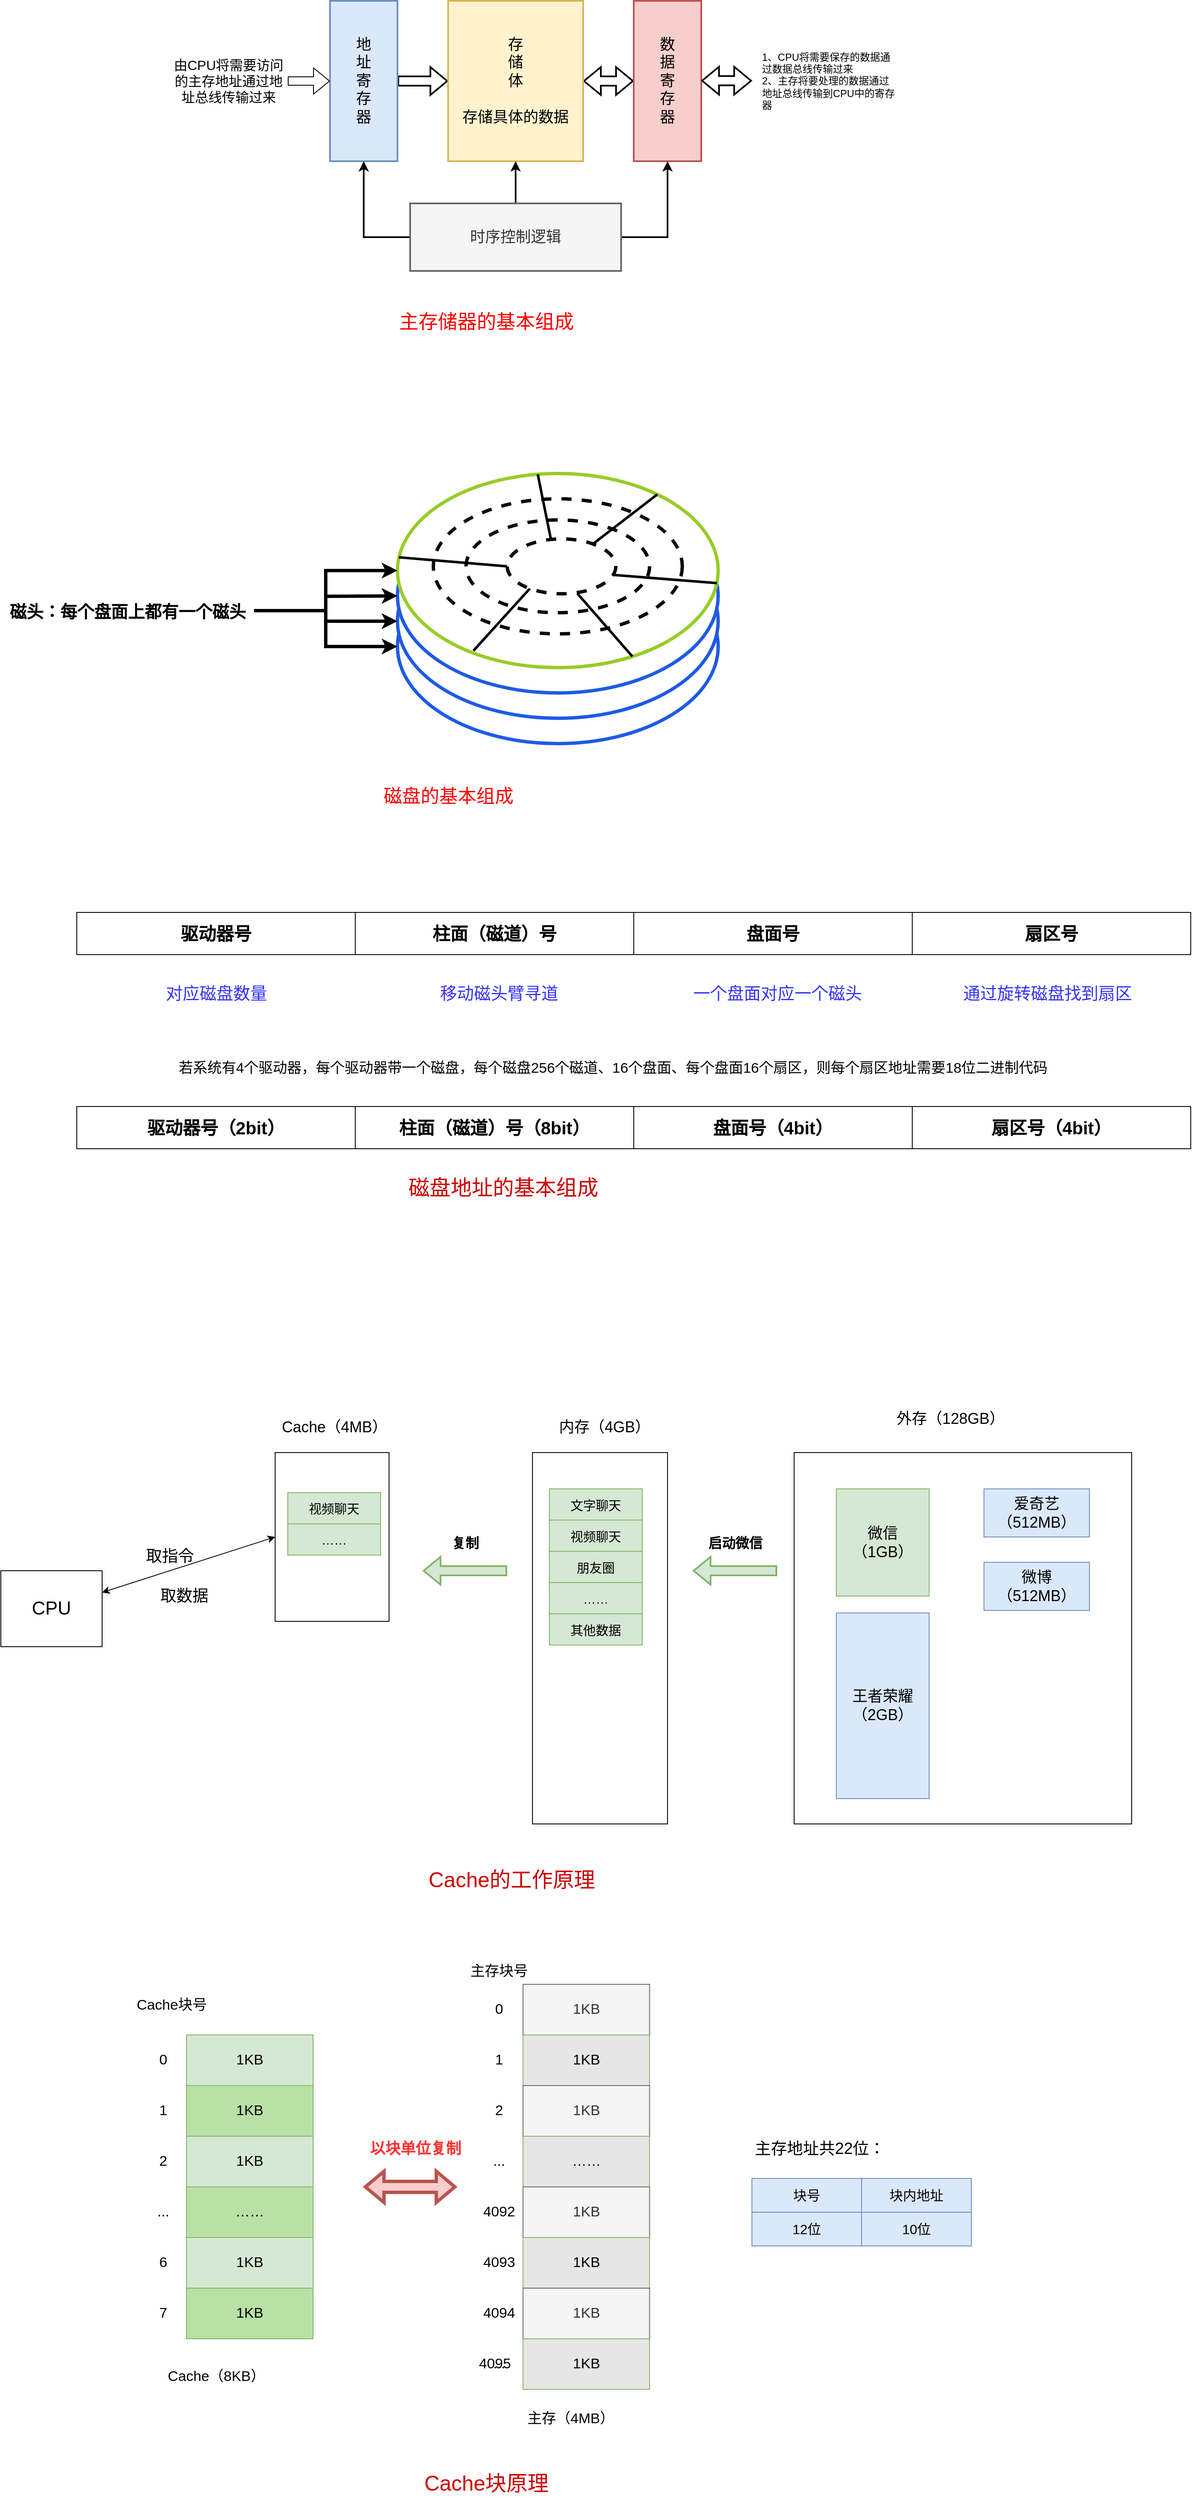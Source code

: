 <mxfile version="24.7.10">
  <diagram name="第 1 页" id="NdO7ddikCDrrMnbQGeTA">
    <mxGraphModel dx="3131" dy="1229" grid="1" gridSize="10" guides="1" tooltips="1" connect="1" arrows="1" fold="1" page="1" pageScale="1" pageWidth="827" pageHeight="1169" math="0" shadow="0">
      <root>
        <mxCell id="0" />
        <mxCell id="1" parent="0" />
        <mxCell id="aB8WgA6ujAJQyl2d1k43-5" value="" style="ellipse;whiteSpace=wrap;html=1;strokeColor=#1e5ae6;strokeWidth=4;" vertex="1" parent="1">
          <mxGeometry x="-160" y="790" width="380" height="230" as="geometry" />
        </mxCell>
        <mxCell id="aB8WgA6ujAJQyl2d1k43-6" value="" style="ellipse;whiteSpace=wrap;html=1;strokeColor=#1e5ae6;strokeWidth=4;" vertex="1" parent="1">
          <mxGeometry x="-160" y="760" width="380" height="230" as="geometry" />
        </mxCell>
        <mxCell id="VzYR3-fZ9O8B-MfcF_m4-8" style="edgeStyle=orthogonalEdgeStyle;rounded=0;orthogonalLoop=1;jettySize=auto;html=1;entryX=0;entryY=0.5;entryDx=0;entryDy=0;shape=flexArrow;strokeWidth=2;fontSize=18;" parent="1" source="VzYR3-fZ9O8B-MfcF_m4-1" target="VzYR3-fZ9O8B-MfcF_m4-2" edge="1">
          <mxGeometry relative="1" as="geometry" />
        </mxCell>
        <mxCell id="VzYR3-fZ9O8B-MfcF_m4-1" value="地&lt;div style=&quot;font-size: 18px;&quot;&gt;址&lt;/div&gt;&lt;div style=&quot;font-size: 18px;&quot;&gt;寄&lt;/div&gt;&lt;div style=&quot;font-size: 18px;&quot;&gt;存&lt;/div&gt;&lt;div style=&quot;font-size: 18px;&quot;&gt;器&lt;/div&gt;" style="rounded=0;whiteSpace=wrap;html=1;fillColor=#dae8fc;strokeColor=#6c8ebf;strokeWidth=2;fontSize=18;" parent="1" vertex="1">
          <mxGeometry x="-240" y="140" width="80" height="190" as="geometry" />
        </mxCell>
        <mxCell id="VzYR3-fZ9O8B-MfcF_m4-9" style="edgeStyle=orthogonalEdgeStyle;rounded=0;orthogonalLoop=1;jettySize=auto;html=1;shape=flexArrow;startArrow=block;strokeWidth=2;fontSize=18;" parent="1" source="VzYR3-fZ9O8B-MfcF_m4-2" target="VzYR3-fZ9O8B-MfcF_m4-3" edge="1">
          <mxGeometry relative="1" as="geometry" />
        </mxCell>
        <mxCell id="VzYR3-fZ9O8B-MfcF_m4-2" value="存&lt;div style=&quot;font-size: 18px;&quot;&gt;储&lt;/div&gt;&lt;div style=&quot;font-size: 18px;&quot;&gt;体&lt;/div&gt;&lt;div style=&quot;font-size: 18px;&quot;&gt;&lt;br&gt;&lt;/div&gt;&lt;div style=&quot;font-size: 18px;&quot;&gt;存储具体的数据&lt;/div&gt;" style="rounded=0;whiteSpace=wrap;html=1;fillColor=#fff2cc;strokeColor=#d6b656;strokeWidth=2;fontSize=18;" parent="1" vertex="1">
          <mxGeometry x="-100" y="140" width="160" height="190" as="geometry" />
        </mxCell>
        <mxCell id="VzYR3-fZ9O8B-MfcF_m4-3" value="&lt;div style=&quot;font-size: 18px;&quot;&gt;数&lt;/div&gt;&lt;div style=&quot;font-size: 18px;&quot;&gt;据&lt;/div&gt;&lt;div style=&quot;font-size: 18px;&quot;&gt;寄&lt;/div&gt;&lt;div style=&quot;font-size: 18px;&quot;&gt;存&lt;/div&gt;&lt;div style=&quot;font-size: 18px;&quot;&gt;器&lt;/div&gt;" style="rounded=0;whiteSpace=wrap;html=1;fillColor=#f8cecc;strokeColor=#b85450;strokeWidth=2;fontSize=18;" parent="1" vertex="1">
          <mxGeometry x="120" y="140" width="80" height="190" as="geometry" />
        </mxCell>
        <mxCell id="VzYR3-fZ9O8B-MfcF_m4-5" style="edgeStyle=orthogonalEdgeStyle;rounded=0;orthogonalLoop=1;jettySize=auto;html=1;entryX=0.5;entryY=1;entryDx=0;entryDy=0;strokeWidth=2;fontSize=18;" parent="1" source="VzYR3-fZ9O8B-MfcF_m4-4" target="VzYR3-fZ9O8B-MfcF_m4-1" edge="1">
          <mxGeometry relative="1" as="geometry" />
        </mxCell>
        <mxCell id="VzYR3-fZ9O8B-MfcF_m4-6" style="edgeStyle=orthogonalEdgeStyle;rounded=0;orthogonalLoop=1;jettySize=auto;html=1;entryX=0.5;entryY=1;entryDx=0;entryDy=0;strokeWidth=2;fontSize=18;" parent="1" source="VzYR3-fZ9O8B-MfcF_m4-4" target="VzYR3-fZ9O8B-MfcF_m4-2" edge="1">
          <mxGeometry relative="1" as="geometry" />
        </mxCell>
        <mxCell id="VzYR3-fZ9O8B-MfcF_m4-7" style="edgeStyle=orthogonalEdgeStyle;rounded=0;orthogonalLoop=1;jettySize=auto;html=1;entryX=0.5;entryY=1;entryDx=0;entryDy=0;strokeWidth=2;fontSize=18;" parent="1" source="VzYR3-fZ9O8B-MfcF_m4-4" target="VzYR3-fZ9O8B-MfcF_m4-3" edge="1">
          <mxGeometry relative="1" as="geometry" />
        </mxCell>
        <mxCell id="VzYR3-fZ9O8B-MfcF_m4-4" value="时序控制逻辑" style="rounded=0;whiteSpace=wrap;html=1;fillColor=#f5f5f5;fontColor=#333333;strokeColor=#666666;strokeWidth=2;fontSize=18;" parent="1" vertex="1">
          <mxGeometry x="-145" y="380" width="250" height="80" as="geometry" />
        </mxCell>
        <mxCell id="VzYR3-fZ9O8B-MfcF_m4-10" value="" style="shape=flexArrow;endArrow=classic;html=1;rounded=0;entryX=0;entryY=0.5;entryDx=0;entryDy=0;" parent="1" target="VzYR3-fZ9O8B-MfcF_m4-1" edge="1">
          <mxGeometry width="50" height="50" relative="1" as="geometry">
            <mxPoint x="-290" y="235" as="sourcePoint" />
            <mxPoint x="-250" y="230" as="targetPoint" />
          </mxGeometry>
        </mxCell>
        <mxCell id="VzYR3-fZ9O8B-MfcF_m4-13" style="edgeStyle=orthogonalEdgeStyle;rounded=0;orthogonalLoop=1;jettySize=auto;html=1;shape=flexArrow;startArrow=block;strokeWidth=2;fontSize=18;" parent="1" edge="1">
          <mxGeometry relative="1" as="geometry">
            <mxPoint x="200" y="234.66" as="sourcePoint" />
            <mxPoint x="260" y="234.66" as="targetPoint" />
          </mxGeometry>
        </mxCell>
        <mxCell id="VzYR3-fZ9O8B-MfcF_m4-14" value="&lt;font style=&quot;font-size: 16px;&quot;&gt;由CPU将需要访问的主存地址通过地址总线传输过来&lt;/font&gt;" style="text;html=1;align=center;verticalAlign=middle;whiteSpace=wrap;rounded=0;" parent="1" vertex="1">
          <mxGeometry x="-430" y="195" width="140" height="80" as="geometry" />
        </mxCell>
        <mxCell id="VzYR3-fZ9O8B-MfcF_m4-15" value="1、CPU将需要保存的数据通过数据总线传输过来&lt;div&gt;2、主存将要处理的数据通过地址总线传输到CPU中的寄存器&lt;/div&gt;" style="text;html=1;align=left;verticalAlign=middle;whiteSpace=wrap;rounded=0;" parent="1" vertex="1">
          <mxGeometry x="270" y="190" width="160" height="90" as="geometry" />
        </mxCell>
        <mxCell id="aB8WgA6ujAJQyl2d1k43-2" value="&lt;font color=&quot;#ff0000&quot; style=&quot;font-size: 23px;&quot;&gt;主存储器的基本组成&lt;/font&gt;" style="text;html=1;align=center;verticalAlign=middle;resizable=0;points=[];autosize=1;strokeColor=none;fillColor=none;" vertex="1" parent="1">
          <mxGeometry x="-170" y="500" width="230" height="40" as="geometry" />
        </mxCell>
        <mxCell id="aB8WgA6ujAJQyl2d1k43-4" value="" style="ellipse;whiteSpace=wrap;html=1;strokeColor=#1e5ae6;strokeWidth=4;" vertex="1" parent="1">
          <mxGeometry x="-160" y="730" width="380" height="230" as="geometry" />
        </mxCell>
        <mxCell id="aB8WgA6ujAJQyl2d1k43-3" value="" style="ellipse;whiteSpace=wrap;html=1;strokeWidth=4;strokeColor=#98cc28;" vertex="1" parent="1">
          <mxGeometry x="-160" y="700" width="380" height="230" as="geometry" />
        </mxCell>
        <mxCell id="aB8WgA6ujAJQyl2d1k43-7" value="" style="ellipse;whiteSpace=wrap;html=1;strokeWidth=4;strokeColor=#0c0303;dashed=1;" vertex="1" parent="1">
          <mxGeometry x="-117.5" y="730" width="295" height="160" as="geometry" />
        </mxCell>
        <mxCell id="aB8WgA6ujAJQyl2d1k43-8" value="" style="ellipse;whiteSpace=wrap;html=1;strokeWidth=4;strokeColor=#0c0303;dashed=1;" vertex="1" parent="1">
          <mxGeometry x="-78.75" y="755" width="217.5" height="110" as="geometry" />
        </mxCell>
        <mxCell id="aB8WgA6ujAJQyl2d1k43-9" value="" style="endArrow=none;html=1;strokeWidth=3;rounded=0;entryX=0.225;entryY=0.869;entryDx=0;entryDy=0;entryPerimeter=0;" edge="1" parent="1" target="aB8WgA6ujAJQyl2d1k43-16">
          <mxGeometry width="50" height="50" relative="1" as="geometry">
            <mxPoint x="-70" y="910" as="sourcePoint" />
            <mxPoint x="-20" y="860" as="targetPoint" />
          </mxGeometry>
        </mxCell>
        <mxCell id="aB8WgA6ujAJQyl2d1k43-11" value="" style="endArrow=none;html=1;strokeWidth=3;rounded=0;entryX=0.645;entryY=0.992;entryDx=0;entryDy=0;entryPerimeter=0;" edge="1" parent="1" source="aB8WgA6ujAJQyl2d1k43-3" target="aB8WgA6ujAJQyl2d1k43-16">
          <mxGeometry width="50" height="50" relative="1" as="geometry">
            <mxPoint x="-60" y="920" as="sourcePoint" />
            <mxPoint x="-10" y="870" as="targetPoint" />
          </mxGeometry>
        </mxCell>
        <mxCell id="aB8WgA6ujAJQyl2d1k43-12" value="" style="endArrow=none;html=1;strokeWidth=3;rounded=0;entryX=0.963;entryY=0.654;entryDx=0;entryDy=0;entryPerimeter=0;" edge="1" parent="1" source="aB8WgA6ujAJQyl2d1k43-3" target="aB8WgA6ujAJQyl2d1k43-16">
          <mxGeometry width="50" height="50" relative="1" as="geometry">
            <mxPoint x="140" y="865" as="sourcePoint" />
            <mxPoint x="190" y="815" as="targetPoint" />
          </mxGeometry>
        </mxCell>
        <mxCell id="aB8WgA6ujAJQyl2d1k43-13" value="" style="endArrow=none;html=1;strokeWidth=3;rounded=0;entryX=0.784;entryY=0.1;entryDx=0;entryDy=0;entryPerimeter=0;" edge="1" parent="1" source="aB8WgA6ujAJQyl2d1k43-3" target="aB8WgA6ujAJQyl2d1k43-16">
          <mxGeometry width="50" height="50" relative="1" as="geometry">
            <mxPoint x="-40" y="940" as="sourcePoint" />
            <mxPoint x="10" y="890" as="targetPoint" />
          </mxGeometry>
        </mxCell>
        <mxCell id="aB8WgA6ujAJQyl2d1k43-14" value="" style="endArrow=none;html=1;strokeWidth=3;rounded=0;entryX=0.404;entryY=0.023;entryDx=0;entryDy=0;entryPerimeter=0;" edge="1" parent="1" source="aB8WgA6ujAJQyl2d1k43-3" target="aB8WgA6ujAJQyl2d1k43-16">
          <mxGeometry width="50" height="50" relative="1" as="geometry">
            <mxPoint x="-30" y="950" as="sourcePoint" />
            <mxPoint x="20" y="900" as="targetPoint" />
          </mxGeometry>
        </mxCell>
        <mxCell id="aB8WgA6ujAJQyl2d1k43-15" value="" style="endArrow=none;html=1;strokeWidth=3;rounded=0;entryX=0;entryY=0.5;entryDx=0;entryDy=0;" edge="1" parent="1" source="aB8WgA6ujAJQyl2d1k43-3" target="aB8WgA6ujAJQyl2d1k43-16">
          <mxGeometry width="50" height="50" relative="1" as="geometry">
            <mxPoint x="-20" y="960" as="sourcePoint" />
            <mxPoint x="30" y="910" as="targetPoint" />
          </mxGeometry>
        </mxCell>
        <mxCell id="aB8WgA6ujAJQyl2d1k43-16" value="" style="ellipse;whiteSpace=wrap;html=1;strokeWidth=4;strokeColor=#0c0303;dashed=1;" vertex="1" parent="1">
          <mxGeometry x="-30" y="777.5" width="128.75" height="65" as="geometry" />
        </mxCell>
        <mxCell id="aB8WgA6ujAJQyl2d1k43-24" style="edgeStyle=orthogonalEdgeStyle;rounded=0;orthogonalLoop=1;jettySize=auto;html=1;entryX=0;entryY=0.5;entryDx=0;entryDy=0;strokeWidth=4;" edge="1" parent="1" source="aB8WgA6ujAJQyl2d1k43-23" target="aB8WgA6ujAJQyl2d1k43-3">
          <mxGeometry relative="1" as="geometry" />
        </mxCell>
        <mxCell id="aB8WgA6ujAJQyl2d1k43-26" style="edgeStyle=orthogonalEdgeStyle;rounded=0;orthogonalLoop=1;jettySize=auto;html=1;strokeWidth=4;" edge="1" parent="1" source="aB8WgA6ujAJQyl2d1k43-23" target="aB8WgA6ujAJQyl2d1k43-5">
          <mxGeometry relative="1" as="geometry" />
        </mxCell>
        <mxCell id="aB8WgA6ujAJQyl2d1k43-23" value="&lt;font style=&quot;font-size: 20px;&quot;&gt;&lt;b&gt;磁头：每个盘面上都有一个磁头&lt;/b&gt;&lt;/font&gt;" style="text;html=1;align=center;verticalAlign=middle;resizable=0;points=[];autosize=1;strokeColor=none;fillColor=none;" vertex="1" parent="1">
          <mxGeometry x="-630" y="842.5" width="300" height="40" as="geometry" />
        </mxCell>
        <mxCell id="aB8WgA6ujAJQyl2d1k43-25" style="edgeStyle=orthogonalEdgeStyle;rounded=0;orthogonalLoop=1;jettySize=auto;html=1;strokeWidth=4;" edge="1" parent="1" source="aB8WgA6ujAJQyl2d1k43-23">
          <mxGeometry relative="1" as="geometry">
            <mxPoint x="-160" y="845" as="targetPoint" />
          </mxGeometry>
        </mxCell>
        <mxCell id="aB8WgA6ujAJQyl2d1k43-27" style="edgeStyle=orthogonalEdgeStyle;rounded=0;orthogonalLoop=1;jettySize=auto;html=1;entryX=0;entryY=0.5;entryDx=0;entryDy=0;strokeWidth=4;" edge="1" parent="1" source="aB8WgA6ujAJQyl2d1k43-23" target="aB8WgA6ujAJQyl2d1k43-6">
          <mxGeometry relative="1" as="geometry" />
        </mxCell>
        <mxCell id="aB8WgA6ujAJQyl2d1k43-28" value="&lt;font color=&quot;#ff0000&quot; style=&quot;font-size: 22px;&quot;&gt;磁盘的基本组成&lt;/font&gt;" style="text;html=1;align=center;verticalAlign=middle;resizable=0;points=[];autosize=1;strokeColor=none;fillColor=none;" vertex="1" parent="1">
          <mxGeometry x="-190" y="1063" width="180" height="40" as="geometry" />
        </mxCell>
        <mxCell id="aB8WgA6ujAJQyl2d1k43-29" value="&lt;font size=&quot;1&quot; style=&quot;&quot;&gt;&lt;b style=&quot;font-size: 21px;&quot;&gt;驱动器号&lt;/b&gt;&lt;/font&gt;" style="rounded=0;whiteSpace=wrap;html=1;" vertex="1" parent="1">
          <mxGeometry x="-540" y="1220" width="330" height="50" as="geometry" />
        </mxCell>
        <mxCell id="aB8WgA6ujAJQyl2d1k43-30" value="&lt;span style=&quot;font-size: 21px;&quot;&gt;&lt;b&gt;柱面（磁道）号&lt;/b&gt;&lt;/span&gt;" style="rounded=0;whiteSpace=wrap;html=1;" vertex="1" parent="1">
          <mxGeometry x="-210" y="1220" width="330" height="50" as="geometry" />
        </mxCell>
        <mxCell id="aB8WgA6ujAJQyl2d1k43-31" value="&lt;font size=&quot;1&quot; style=&quot;&quot;&gt;&lt;b style=&quot;font-size: 21px;&quot;&gt;盘面号&lt;/b&gt;&lt;/font&gt;" style="rounded=0;whiteSpace=wrap;html=1;" vertex="1" parent="1">
          <mxGeometry x="120" y="1220" width="330" height="50" as="geometry" />
        </mxCell>
        <mxCell id="aB8WgA6ujAJQyl2d1k43-32" value="&lt;font size=&quot;1&quot; style=&quot;&quot;&gt;&lt;b style=&quot;font-size: 21px;&quot;&gt;扇区号&lt;/b&gt;&lt;/font&gt;" style="rounded=0;whiteSpace=wrap;html=1;" vertex="1" parent="1">
          <mxGeometry x="450" y="1220" width="330" height="50" as="geometry" />
        </mxCell>
        <mxCell id="aB8WgA6ujAJQyl2d1k43-33" value="&lt;font color=&quot;#3333ff&quot; style=&quot;font-size: 20px;&quot;&gt;对应磁盘数量&lt;/font&gt;" style="text;html=1;align=center;verticalAlign=middle;resizable=0;points=[];autosize=1;strokeColor=none;fillColor=none;" vertex="1" parent="1">
          <mxGeometry x="-445" y="1295" width="140" height="40" as="geometry" />
        </mxCell>
        <mxCell id="aB8WgA6ujAJQyl2d1k43-34" value="&lt;font color=&quot;#3333ff&quot;&gt;&lt;span style=&quot;font-size: 20px;&quot;&gt;移动磁头臂寻道&lt;/span&gt;&lt;/font&gt;" style="text;html=1;align=center;verticalAlign=middle;resizable=0;points=[];autosize=1;strokeColor=none;fillColor=none;" vertex="1" parent="1">
          <mxGeometry x="-120" y="1295" width="160" height="40" as="geometry" />
        </mxCell>
        <mxCell id="aB8WgA6ujAJQyl2d1k43-35" value="&lt;font color=&quot;#3333ff&quot;&gt;&lt;span style=&quot;font-size: 20px;&quot;&gt;一个盘面对应一个磁头&lt;/span&gt;&lt;/font&gt;" style="text;html=1;align=center;verticalAlign=middle;resizable=0;points=[];autosize=1;strokeColor=none;fillColor=none;" vertex="1" parent="1">
          <mxGeometry x="180" y="1295" width="220" height="40" as="geometry" />
        </mxCell>
        <mxCell id="aB8WgA6ujAJQyl2d1k43-36" value="&lt;font color=&quot;#3333ff&quot; style=&quot;font-size: 20px;&quot;&gt;通过旋转磁盘找到扇区&lt;/font&gt;" style="text;html=1;align=center;verticalAlign=middle;resizable=0;points=[];autosize=1;strokeColor=none;fillColor=none;" vertex="1" parent="1">
          <mxGeometry x="500" y="1295" width="220" height="40" as="geometry" />
        </mxCell>
        <mxCell id="aB8WgA6ujAJQyl2d1k43-37" value="&lt;font style=&quot;font-size: 17px;&quot;&gt;若系统有4个驱动器，每个驱动器带一个磁盘，每个磁盘256个磁道、16个盘面、每个盘面16个扇区，则每个扇区地址需要18位二进制代码&lt;/font&gt;" style="text;html=1;align=center;verticalAlign=middle;resizable=0;points=[];autosize=1;strokeColor=none;fillColor=none;" vertex="1" parent="1">
          <mxGeometry x="-430" y="1390" width="1050" height="30" as="geometry" />
        </mxCell>
        <mxCell id="aB8WgA6ujAJQyl2d1k43-38" value="&lt;font size=&quot;1&quot; style=&quot;&quot;&gt;&lt;b style=&quot;font-size: 21px;&quot;&gt;驱动器号（2bit）&lt;/b&gt;&lt;/font&gt;" style="rounded=0;whiteSpace=wrap;html=1;" vertex="1" parent="1">
          <mxGeometry x="-540" y="1450" width="330" height="50" as="geometry" />
        </mxCell>
        <mxCell id="aB8WgA6ujAJQyl2d1k43-39" value="&lt;span style=&quot;font-size: 21px;&quot;&gt;&lt;b&gt;柱面（磁道）号&lt;/b&gt;&lt;/span&gt;&lt;b style=&quot;font-size: 21px;&quot;&gt;（8bit）&lt;/b&gt;" style="rounded=0;whiteSpace=wrap;html=1;" vertex="1" parent="1">
          <mxGeometry x="-210" y="1450" width="330" height="50" as="geometry" />
        </mxCell>
        <mxCell id="aB8WgA6ujAJQyl2d1k43-40" value="&lt;font size=&quot;1&quot; style=&quot;&quot;&gt;&lt;b style=&quot;font-size: 21px;&quot;&gt;盘面号&lt;/b&gt;&lt;/font&gt;&lt;b style=&quot;font-size: 21px;&quot;&gt;（4bit）&lt;/b&gt;" style="rounded=0;whiteSpace=wrap;html=1;" vertex="1" parent="1">
          <mxGeometry x="120" y="1450" width="330" height="50" as="geometry" />
        </mxCell>
        <mxCell id="aB8WgA6ujAJQyl2d1k43-41" value="&lt;font size=&quot;1&quot; style=&quot;&quot;&gt;&lt;b style=&quot;font-size: 21px;&quot;&gt;扇区号&lt;/b&gt;&lt;/font&gt;&lt;b style=&quot;font-size: 21px;&quot;&gt;（4bit）&lt;/b&gt;" style="rounded=0;whiteSpace=wrap;html=1;" vertex="1" parent="1">
          <mxGeometry x="450" y="1450" width="330" height="50" as="geometry" />
        </mxCell>
        <mxCell id="aB8WgA6ujAJQyl2d1k43-42" value="&lt;font color=&quot;#cc0000&quot; style=&quot;font-size: 25px;&quot;&gt;磁盘地址的基本组成&lt;/font&gt;" style="text;html=1;align=center;verticalAlign=middle;resizable=0;points=[];autosize=1;strokeColor=none;fillColor=none;" vertex="1" parent="1">
          <mxGeometry x="-160" y="1525" width="250" height="40" as="geometry" />
        </mxCell>
        <mxCell id="aB8WgA6ujAJQyl2d1k43-43" value="" style="rounded=0;whiteSpace=wrap;html=1;" vertex="1" parent="1">
          <mxGeometry x="310" y="1860" width="400" height="440" as="geometry" />
        </mxCell>
        <mxCell id="aB8WgA6ujAJQyl2d1k43-44" value="&lt;font style=&quot;font-size: 18px;&quot;&gt;微信&lt;/font&gt;&lt;div style=&quot;font-size: 18px;&quot;&gt;&lt;font style=&quot;font-size: 18px;&quot;&gt;（1GB）&lt;/font&gt;&lt;/div&gt;" style="rounded=0;whiteSpace=wrap;html=1;fillColor=#d5e8d4;strokeColor=#82b366;" vertex="1" parent="1">
          <mxGeometry x="360" y="1903" width="110" height="127" as="geometry" />
        </mxCell>
        <mxCell id="aB8WgA6ujAJQyl2d1k43-45" value="&lt;span style=&quot;font-size: 18px;&quot;&gt;爱奇艺&lt;/span&gt;&lt;br&gt;&lt;div style=&quot;font-size: 18px;&quot;&gt;&lt;font style=&quot;font-size: 18px;&quot;&gt;（512MB）&lt;/font&gt;&lt;/div&gt;" style="rounded=0;whiteSpace=wrap;html=1;fillColor=#dae8fc;strokeColor=#6c8ebf;" vertex="1" parent="1">
          <mxGeometry x="535" y="1903" width="125" height="57" as="geometry" />
        </mxCell>
        <mxCell id="aB8WgA6ujAJQyl2d1k43-46" value="&lt;span style=&quot;font-size: 18px; background-color: initial;&quot;&gt;微博&lt;/span&gt;&lt;div&gt;&lt;span style=&quot;font-size: 18px; background-color: initial;&quot;&gt;（512MB）&lt;/span&gt;&lt;/div&gt;" style="rounded=0;whiteSpace=wrap;html=1;fillColor=#dae8fc;strokeColor=#6c8ebf;" vertex="1" parent="1">
          <mxGeometry x="535" y="1990" width="125" height="57" as="geometry" />
        </mxCell>
        <mxCell id="aB8WgA6ujAJQyl2d1k43-47" value="&lt;span style=&quot;font-size: 18px;&quot;&gt;王者荣耀&lt;/span&gt;&lt;br&gt;&lt;div style=&quot;font-size: 18px;&quot;&gt;&lt;font style=&quot;font-size: 18px;&quot;&gt;（2GB）&lt;/font&gt;&lt;/div&gt;" style="rounded=0;whiteSpace=wrap;html=1;fillColor=#dae8fc;strokeColor=#6c8ebf;" vertex="1" parent="1">
          <mxGeometry x="360" y="2050" width="110" height="220" as="geometry" />
        </mxCell>
        <mxCell id="aB8WgA6ujAJQyl2d1k43-48" value="&lt;font style=&quot;font-size: 18px;&quot;&gt;外存（128GB）&lt;/font&gt;" style="text;html=1;align=center;verticalAlign=middle;resizable=0;points=[];autosize=1;strokeColor=none;fillColor=none;" vertex="1" parent="1">
          <mxGeometry x="420" y="1800" width="150" height="40" as="geometry" />
        </mxCell>
        <mxCell id="aB8WgA6ujAJQyl2d1k43-49" value="" style="rounded=0;whiteSpace=wrap;html=1;" vertex="1" parent="1">
          <mxGeometry y="1860" width="160" height="440" as="geometry" />
        </mxCell>
        <mxCell id="aB8WgA6ujAJQyl2d1k43-50" value="文字聊天" style="rounded=0;whiteSpace=wrap;html=1;fillColor=#d5e8d4;strokeColor=#82b366;fontSize=15;" vertex="1" parent="1">
          <mxGeometry x="20" y="1903" width="110" height="37" as="geometry" />
        </mxCell>
        <mxCell id="aB8WgA6ujAJQyl2d1k43-52" value="视频聊天" style="rounded=0;whiteSpace=wrap;html=1;fillColor=#d5e8d4;strokeColor=#82b366;fontSize=15;" vertex="1" parent="1">
          <mxGeometry x="20" y="1940" width="110" height="37" as="geometry" />
        </mxCell>
        <mxCell id="aB8WgA6ujAJQyl2d1k43-53" value="朋友圈" style="rounded=0;whiteSpace=wrap;html=1;fillColor=#d5e8d4;strokeColor=#82b366;fontSize=15;" vertex="1" parent="1">
          <mxGeometry x="20" y="1977" width="110" height="37" as="geometry" />
        </mxCell>
        <mxCell id="aB8WgA6ujAJQyl2d1k43-54" value="……" style="rounded=0;whiteSpace=wrap;html=1;fillColor=#d5e8d4;strokeColor=#82b366;fontSize=15;" vertex="1" parent="1">
          <mxGeometry x="20" y="2014" width="110" height="37" as="geometry" />
        </mxCell>
        <mxCell id="aB8WgA6ujAJQyl2d1k43-55" value="其他数据" style="rounded=0;whiteSpace=wrap;html=1;fillColor=#d5e8d4;strokeColor=#82b366;fontSize=15;" vertex="1" parent="1">
          <mxGeometry x="20" y="2051" width="110" height="37" as="geometry" />
        </mxCell>
        <mxCell id="aB8WgA6ujAJQyl2d1k43-56" value="" style="shape=flexArrow;endArrow=classic;html=1;rounded=0;strokeWidth=2;fillColor=#d5e8d4;strokeColor=#82b366;" edge="1" parent="1">
          <mxGeometry width="50" height="50" relative="1" as="geometry">
            <mxPoint x="290" y="2000" as="sourcePoint" />
            <mxPoint x="190" y="2000" as="targetPoint" />
          </mxGeometry>
        </mxCell>
        <mxCell id="aB8WgA6ujAJQyl2d1k43-57" value="&lt;font style=&quot;font-size: 16px;&quot;&gt;&lt;b&gt;启动微信&lt;/b&gt;&lt;/font&gt;" style="text;html=1;align=center;verticalAlign=middle;resizable=0;points=[];autosize=1;strokeColor=none;fillColor=none;" vertex="1" parent="1">
          <mxGeometry x="195" y="1951.5" width="90" height="30" as="geometry" />
        </mxCell>
        <mxCell id="aB8WgA6ujAJQyl2d1k43-58" value="&lt;font style=&quot;font-size: 18px;&quot;&gt;内存（4GB）&lt;/font&gt;" style="text;html=1;align=center;verticalAlign=middle;resizable=0;points=[];autosize=1;strokeColor=none;fillColor=none;" vertex="1" parent="1">
          <mxGeometry x="20" y="1810" width="130" height="40" as="geometry" />
        </mxCell>
        <mxCell id="aB8WgA6ujAJQyl2d1k43-59" value="" style="rounded=0;whiteSpace=wrap;html=1;" vertex="1" parent="1">
          <mxGeometry x="-305" y="1860" width="135" height="200" as="geometry" />
        </mxCell>
        <mxCell id="aB8WgA6ujAJQyl2d1k43-60" value="视频聊天" style="rounded=0;whiteSpace=wrap;html=1;fillColor=#d5e8d4;strokeColor=#82b366;fontSize=15;" vertex="1" parent="1">
          <mxGeometry x="-290" y="1907.5" width="110" height="37" as="geometry" />
        </mxCell>
        <mxCell id="aB8WgA6ujAJQyl2d1k43-61" value="……" style="rounded=0;whiteSpace=wrap;html=1;fillColor=#d5e8d4;strokeColor=#82b366;fontSize=15;" vertex="1" parent="1">
          <mxGeometry x="-290" y="1944.5" width="110" height="37" as="geometry" />
        </mxCell>
        <mxCell id="aB8WgA6ujAJQyl2d1k43-62" value="" style="shape=flexArrow;endArrow=classic;html=1;rounded=0;strokeWidth=2;fillColor=#d5e8d4;strokeColor=#82b366;" edge="1" parent="1">
          <mxGeometry width="50" height="50" relative="1" as="geometry">
            <mxPoint x="-30" y="2000" as="sourcePoint" />
            <mxPoint x="-130" y="2000" as="targetPoint" />
          </mxGeometry>
        </mxCell>
        <mxCell id="aB8WgA6ujAJQyl2d1k43-63" value="&lt;font style=&quot;font-size: 16px;&quot;&gt;&lt;b&gt;复制&lt;/b&gt;&lt;/font&gt;" style="text;html=1;align=center;verticalAlign=middle;resizable=0;points=[];autosize=1;strokeColor=none;fillColor=none;" vertex="1" parent="1">
          <mxGeometry x="-110" y="1951.5" width="60" height="30" as="geometry" />
        </mxCell>
        <mxCell id="aB8WgA6ujAJQyl2d1k43-64" value="&lt;font style=&quot;font-size: 18px;&quot;&gt;Cache（4MB）&lt;/font&gt;" style="text;html=1;align=center;verticalAlign=middle;resizable=0;points=[];autosize=1;strokeColor=none;fillColor=none;" vertex="1" parent="1">
          <mxGeometry x="-310" y="1810" width="150" height="40" as="geometry" />
        </mxCell>
        <mxCell id="aB8WgA6ujAJQyl2d1k43-66" style="rounded=0;orthogonalLoop=1;jettySize=auto;html=1;entryX=0;entryY=0.5;entryDx=0;entryDy=0;startArrow=classic;startFill=1;" edge="1" parent="1" source="aB8WgA6ujAJQyl2d1k43-65" target="aB8WgA6ujAJQyl2d1k43-59">
          <mxGeometry relative="1" as="geometry" />
        </mxCell>
        <mxCell id="aB8WgA6ujAJQyl2d1k43-65" value="&lt;font style=&quot;font-size: 22px;&quot;&gt;CPU&lt;/font&gt;" style="rounded=0;whiteSpace=wrap;html=1;" vertex="1" parent="1">
          <mxGeometry x="-630" y="2000" width="120" height="90" as="geometry" />
        </mxCell>
        <mxCell id="aB8WgA6ujAJQyl2d1k43-67" value="&lt;font style=&quot;font-size: 19px;&quot;&gt;取指令&lt;/font&gt;" style="text;html=1;align=center;verticalAlign=middle;resizable=0;points=[];autosize=1;strokeColor=none;fillColor=none;" vertex="1" parent="1">
          <mxGeometry x="-470" y="1963" width="80" height="40" as="geometry" />
        </mxCell>
        <mxCell id="aB8WgA6ujAJQyl2d1k43-68" value="&lt;font style=&quot;font-size: 19px;&quot;&gt;取数据&lt;/font&gt;" style="text;html=1;align=center;verticalAlign=middle;resizable=0;points=[];autosize=1;strokeColor=none;fillColor=none;" vertex="1" parent="1">
          <mxGeometry x="-453" y="2010" width="80" height="40" as="geometry" />
        </mxCell>
        <mxCell id="aB8WgA6ujAJQyl2d1k43-69" value="&lt;font color=&quot;#cc0000&quot; style=&quot;font-size: 25px;&quot;&gt;Cache的工作原理&lt;/font&gt;" style="text;html=1;align=center;verticalAlign=middle;resizable=0;points=[];autosize=1;strokeColor=none;fillColor=none;" vertex="1" parent="1">
          <mxGeometry x="-135" y="2345" width="220" height="40" as="geometry" />
        </mxCell>
        <mxCell id="aB8WgA6ujAJQyl2d1k43-70" value="&lt;font style=&quot;font-size: 17px;&quot;&gt;1KB&lt;/font&gt;" style="rounded=0;whiteSpace=wrap;html=1;fillColor=#d5e8d4;strokeColor=#82b366;" vertex="1" parent="1">
          <mxGeometry x="-410" y="2550" width="150" height="60" as="geometry" />
        </mxCell>
        <mxCell id="aB8WgA6ujAJQyl2d1k43-71" value="&lt;font style=&quot;font-size: 17px;&quot;&gt;1KB&lt;/font&gt;" style="rounded=0;whiteSpace=wrap;html=1;fillColor=#B9E0A5;strokeColor=#82b366;" vertex="1" parent="1">
          <mxGeometry x="-410" y="2610" width="150" height="60" as="geometry" />
        </mxCell>
        <mxCell id="aB8WgA6ujAJQyl2d1k43-72" value="&lt;font style=&quot;font-size: 17px;&quot;&gt;1KB&lt;/font&gt;" style="rounded=0;whiteSpace=wrap;html=1;fillColor=#d5e8d4;strokeColor=#82b366;" vertex="1" parent="1">
          <mxGeometry x="-410" y="2670" width="150" height="60" as="geometry" />
        </mxCell>
        <mxCell id="aB8WgA6ujAJQyl2d1k43-73" value="&lt;font style=&quot;font-size: 17px;&quot;&gt;……&lt;/font&gt;" style="rounded=0;whiteSpace=wrap;html=1;fillColor=#B9E0A5;strokeColor=#82b366;" vertex="1" parent="1">
          <mxGeometry x="-410" y="2730" width="150" height="60" as="geometry" />
        </mxCell>
        <mxCell id="aB8WgA6ujAJQyl2d1k43-82" value="&lt;font style=&quot;font-size: 17px;&quot;&gt;1KB&lt;/font&gt;" style="rounded=0;whiteSpace=wrap;html=1;fillColor=#d5e8d4;strokeColor=#82b366;" vertex="1" parent="1">
          <mxGeometry x="-410" y="2790" width="150" height="60" as="geometry" />
        </mxCell>
        <mxCell id="aB8WgA6ujAJQyl2d1k43-83" value="&lt;span style=&quot;font-size: 17px;&quot;&gt;1KB&lt;/span&gt;" style="rounded=0;whiteSpace=wrap;html=1;fillColor=#B9E0A5;strokeColor=#82b366;" vertex="1" parent="1">
          <mxGeometry x="-410" y="2850" width="150" height="60" as="geometry" />
        </mxCell>
        <mxCell id="aB8WgA6ujAJQyl2d1k43-84" value="&lt;font style=&quot;font-size: 17px;&quot;&gt;1KB&lt;/font&gt;" style="rounded=0;whiteSpace=wrap;html=1;fillColor=#f5f5f5;strokeColor=#666666;fontColor=#333333;" vertex="1" parent="1">
          <mxGeometry x="-11.25" y="2490" width="150" height="60" as="geometry" />
        </mxCell>
        <mxCell id="aB8WgA6ujAJQyl2d1k43-85" value="&lt;font style=&quot;font-size: 17px;&quot;&gt;1KB&lt;/font&gt;" style="rounded=0;whiteSpace=wrap;html=1;fillColor=#E6E6E6;strokeColor=#82b366;" vertex="1" parent="1">
          <mxGeometry x="-11.25" y="2550" width="150" height="60" as="geometry" />
        </mxCell>
        <mxCell id="aB8WgA6ujAJQyl2d1k43-86" value="&lt;font style=&quot;font-size: 17px;&quot;&gt;1KB&lt;/font&gt;" style="rounded=0;whiteSpace=wrap;html=1;fillColor=#f5f5f5;strokeColor=#666666;fontColor=#333333;" vertex="1" parent="1">
          <mxGeometry x="-11.25" y="2610" width="150" height="60" as="geometry" />
        </mxCell>
        <mxCell id="aB8WgA6ujAJQyl2d1k43-87" value="&lt;font style=&quot;font-size: 17px;&quot;&gt;……&lt;/font&gt;" style="rounded=0;whiteSpace=wrap;html=1;fillColor=#E6E6E6;strokeColor=#82b366;" vertex="1" parent="1">
          <mxGeometry x="-11.25" y="2670" width="150" height="60" as="geometry" />
        </mxCell>
        <mxCell id="aB8WgA6ujAJQyl2d1k43-88" value="&lt;font style=&quot;font-size: 17px;&quot;&gt;1KB&lt;/font&gt;" style="rounded=0;whiteSpace=wrap;html=1;fillColor=#f5f5f5;strokeColor=#666666;fontColor=#333333;" vertex="1" parent="1">
          <mxGeometry x="-11.25" y="2730" width="150" height="60" as="geometry" />
        </mxCell>
        <mxCell id="aB8WgA6ujAJQyl2d1k43-89" value="&lt;span style=&quot;font-size: 17px;&quot;&gt;1KB&lt;/span&gt;" style="rounded=0;whiteSpace=wrap;html=1;fillColor=#E6E6E6;strokeColor=#82b366;" vertex="1" parent="1">
          <mxGeometry x="-11.25" y="2790" width="150" height="60" as="geometry" />
        </mxCell>
        <mxCell id="aB8WgA6ujAJQyl2d1k43-90" value="&lt;font style=&quot;font-size: 17px;&quot;&gt;1KB&lt;/font&gt;" style="rounded=0;whiteSpace=wrap;html=1;fillColor=#f5f5f5;strokeColor=#666666;fontColor=#333333;" vertex="1" parent="1">
          <mxGeometry x="-11.25" y="2850" width="150" height="60" as="geometry" />
        </mxCell>
        <mxCell id="aB8WgA6ujAJQyl2d1k43-91" value="&lt;font style=&quot;font-size: 17px;&quot;&gt;1KB&lt;/font&gt;" style="rounded=0;whiteSpace=wrap;html=1;fillColor=#E6E6E6;strokeColor=#82b366;" vertex="1" parent="1">
          <mxGeometry x="-11.25" y="2910" width="150" height="60" as="geometry" />
        </mxCell>
        <mxCell id="aB8WgA6ujAJQyl2d1k43-94" value="&lt;font style=&quot;font-size: 17px;&quot;&gt;0&lt;/font&gt;" style="text;html=1;align=center;verticalAlign=middle;resizable=0;points=[];autosize=1;strokeColor=none;fillColor=none;" vertex="1" parent="1">
          <mxGeometry x="-453" y="2565" width="30" height="30" as="geometry" />
        </mxCell>
        <mxCell id="aB8WgA6ujAJQyl2d1k43-95" value="&lt;font style=&quot;font-size: 17px;&quot;&gt;1&lt;/font&gt;" style="text;html=1;align=center;verticalAlign=middle;resizable=0;points=[];autosize=1;strokeColor=none;fillColor=none;" vertex="1" parent="1">
          <mxGeometry x="-453" y="2625" width="30" height="30" as="geometry" />
        </mxCell>
        <mxCell id="aB8WgA6ujAJQyl2d1k43-96" value="&lt;font style=&quot;font-size: 17px;&quot;&gt;2&lt;/font&gt;" style="text;html=1;align=center;verticalAlign=middle;resizable=0;points=[];autosize=1;strokeColor=none;fillColor=none;" vertex="1" parent="1">
          <mxGeometry x="-453" y="2685" width="30" height="30" as="geometry" />
        </mxCell>
        <mxCell id="aB8WgA6ujAJQyl2d1k43-97" value="&lt;span style=&quot;font-size: 17px;&quot;&gt;...&lt;/span&gt;" style="text;html=1;align=center;verticalAlign=middle;resizable=0;points=[];autosize=1;strokeColor=none;fillColor=none;" vertex="1" parent="1">
          <mxGeometry x="-458" y="2745" width="40" height="30" as="geometry" />
        </mxCell>
        <mxCell id="aB8WgA6ujAJQyl2d1k43-98" value="&lt;font style=&quot;font-size: 17px;&quot;&gt;6&lt;/font&gt;&lt;span style=&quot;color: rgba(0, 0, 0, 0); font-family: monospace; font-size: 0px; text-align: start;&quot;&gt;%3CmxGraphModel%3E%3Croot%3E%3CmxCell%20id%3D%220%22%2F%3E%3CmxCell%20id%3D%221%22%20parent%3D%220%22%2F%3E%3CmxCell%20id%3D%222%22%20value%3D%22%26lt%3Bfont%20style%3D%26quot%3Bfont-size%3A%2017px%3B%26quot%3B%26gt%3B2%26lt%3B%2Ffont%26gt%3B%22%20style%3D%22text%3Bhtml%3D1%3Balign%3Dcenter%3BverticalAlign%3Dmiddle%3Bresizable%3D0%3Bpoints%3D%5B%5D%3Bautosize%3D1%3BstrokeColor%3Dnone%3BfillColor%3Dnone%3B%22%20vertex%3D%221%22%20parent%3D%221%22%3E%3CmxGeometry%20x%3D%22-453%22%20y%3D%222685%22%20width%3D%2230%22%20height%3D%2230%22%20as%3D%22geometry%22%2F%3E%3C%2FmxCell%3E%3C%2Froot%3E%3C%2FmxGraphModel%3E&lt;/span&gt;" style="text;html=1;align=center;verticalAlign=middle;resizable=0;points=[];autosize=1;strokeColor=none;fillColor=none;" vertex="1" parent="1">
          <mxGeometry x="-453" y="2805" width="30" height="30" as="geometry" />
        </mxCell>
        <mxCell id="aB8WgA6ujAJQyl2d1k43-99" value="&lt;font style=&quot;font-size: 17px;&quot;&gt;7&lt;/font&gt;" style="text;html=1;align=center;verticalAlign=middle;resizable=0;points=[];autosize=1;strokeColor=none;fillColor=none;" vertex="1" parent="1">
          <mxGeometry x="-453" y="2865" width="30" height="30" as="geometry" />
        </mxCell>
        <mxCell id="aB8WgA6ujAJQyl2d1k43-100" value="&lt;font style=&quot;font-size: 17px;&quot;&gt;0&lt;/font&gt;" style="text;html=1;align=center;verticalAlign=middle;resizable=0;points=[];autosize=1;strokeColor=none;fillColor=none;" vertex="1" parent="1">
          <mxGeometry x="-55" y="2505" width="30" height="30" as="geometry" />
        </mxCell>
        <mxCell id="aB8WgA6ujAJQyl2d1k43-101" value="&lt;font style=&quot;font-size: 17px;&quot;&gt;1&lt;/font&gt;" style="text;html=1;align=center;verticalAlign=middle;resizable=0;points=[];autosize=1;strokeColor=none;fillColor=none;" vertex="1" parent="1">
          <mxGeometry x="-55" y="2565" width="30" height="30" as="geometry" />
        </mxCell>
        <mxCell id="aB8WgA6ujAJQyl2d1k43-102" value="&lt;font style=&quot;font-size: 17px;&quot;&gt;2&lt;/font&gt;" style="text;html=1;align=center;verticalAlign=middle;resizable=0;points=[];autosize=1;strokeColor=none;fillColor=none;" vertex="1" parent="1">
          <mxGeometry x="-55" y="2625" width="30" height="30" as="geometry" />
        </mxCell>
        <mxCell id="aB8WgA6ujAJQyl2d1k43-103" value="&lt;font style=&quot;font-size: 17px;&quot;&gt;...&lt;/font&gt;" style="text;html=1;align=center;verticalAlign=middle;resizable=0;points=[];autosize=1;strokeColor=none;fillColor=none;" vertex="1" parent="1">
          <mxGeometry x="-60" y="2685" width="40" height="30" as="geometry" />
        </mxCell>
        <mxCell id="aB8WgA6ujAJQyl2d1k43-104" value="&lt;font style=&quot;font-size: 17px;&quot;&gt;4092&lt;/font&gt;" style="text;html=1;align=center;verticalAlign=middle;resizable=0;points=[];autosize=1;strokeColor=none;fillColor=none;" vertex="1" parent="1">
          <mxGeometry x="-70" y="2745" width="60" height="30" as="geometry" />
        </mxCell>
        <mxCell id="aB8WgA6ujAJQyl2d1k43-105" value="&lt;font style=&quot;font-size: 17px;&quot;&gt;4093&lt;/font&gt;" style="text;html=1;align=center;verticalAlign=middle;resizable=0;points=[];autosize=1;strokeColor=none;fillColor=none;" vertex="1" parent="1">
          <mxGeometry x="-70" y="2805" width="60" height="30" as="geometry" />
        </mxCell>
        <mxCell id="aB8WgA6ujAJQyl2d1k43-106" value="&lt;font style=&quot;font-size: 17px;&quot;&gt;4094&lt;/font&gt;" style="text;html=1;align=center;verticalAlign=middle;resizable=0;points=[];autosize=1;strokeColor=none;fillColor=none;" vertex="1" parent="1">
          <mxGeometry x="-70" y="2865" width="60" height="30" as="geometry" />
        </mxCell>
        <mxCell id="aB8WgA6ujAJQyl2d1k43-107" value="&lt;font style=&quot;font-size: 17px;&quot;&gt;...&lt;/font&gt;" style="text;html=1;align=center;verticalAlign=middle;resizable=0;points=[];autosize=1;strokeColor=none;fillColor=none;" vertex="1" parent="1">
          <mxGeometry x="-60" y="2925" width="40" height="30" as="geometry" />
        </mxCell>
        <mxCell id="aB8WgA6ujAJQyl2d1k43-108" value="&lt;font style=&quot;font-size: 17px;&quot;&gt;4095&lt;/font&gt;" style="text;html=1;align=center;verticalAlign=middle;resizable=0;points=[];autosize=1;strokeColor=none;fillColor=none;" vertex="1" parent="1">
          <mxGeometry x="-75" y="2925" width="60" height="30" as="geometry" />
        </mxCell>
        <mxCell id="aB8WgA6ujAJQyl2d1k43-109" value="&lt;font style=&quot;font-size: 17px;&quot;&gt;Cache块号&lt;/font&gt;" style="text;html=1;align=center;verticalAlign=middle;resizable=0;points=[];autosize=1;strokeColor=none;fillColor=none;" vertex="1" parent="1">
          <mxGeometry x="-483" y="2500" width="110" height="30" as="geometry" />
        </mxCell>
        <mxCell id="aB8WgA6ujAJQyl2d1k43-110" value="&lt;font style=&quot;font-size: 17px;&quot;&gt;主存块号&lt;/font&gt;" style="text;html=1;align=center;verticalAlign=middle;resizable=0;points=[];autosize=1;strokeColor=none;fillColor=none;" vertex="1" parent="1">
          <mxGeometry x="-85" y="2460" width="90" height="30" as="geometry" />
        </mxCell>
        <mxCell id="aB8WgA6ujAJQyl2d1k43-111" value="" style="shape=flexArrow;endArrow=classic;html=1;rounded=0;startArrow=block;fillColor=#f8cecc;strokeColor=#b85450;strokeWidth=4;" edge="1" parent="1">
          <mxGeometry width="50" height="50" relative="1" as="geometry">
            <mxPoint x="-200" y="2730" as="sourcePoint" />
            <mxPoint x="-90" y="2730" as="targetPoint" />
          </mxGeometry>
        </mxCell>
        <mxCell id="aB8WgA6ujAJQyl2d1k43-112" value="&lt;font style=&quot;font-size: 18px;&quot;&gt;&lt;b&gt;以块单位复制&lt;/b&gt;&lt;/font&gt;" style="text;html=1;align=center;verticalAlign=middle;resizable=0;points=[];autosize=1;strokeColor=none;fillColor=none;fontColor=#FF3333;" vertex="1" parent="1">
          <mxGeometry x="-203.75" y="2665" width="130" height="40" as="geometry" />
        </mxCell>
        <mxCell id="aB8WgA6ujAJQyl2d1k43-113" value="&lt;font style=&quot;font-size: 17px;&quot;&gt;Cache（8KB）&lt;/font&gt;" style="text;html=1;align=center;verticalAlign=middle;resizable=0;points=[];autosize=1;strokeColor=none;fillColor=none;" vertex="1" parent="1">
          <mxGeometry x="-445" y="2940" width="140" height="30" as="geometry" />
        </mxCell>
        <mxCell id="aB8WgA6ujAJQyl2d1k43-114" value="&lt;font style=&quot;font-size: 17px;&quot;&gt;主存（4MB）&lt;/font&gt;" style="text;html=1;align=center;verticalAlign=middle;resizable=0;points=[];autosize=1;strokeColor=none;fillColor=none;" vertex="1" parent="1">
          <mxGeometry x="-20" y="2990" width="130" height="30" as="geometry" />
        </mxCell>
        <mxCell id="aB8WgA6ujAJQyl2d1k43-115" value="&lt;font style=&quot;font-size: 16px;&quot;&gt;块号&lt;/font&gt;" style="rounded=0;whiteSpace=wrap;html=1;fillColor=#dae8fc;strokeColor=#6c8ebf;" vertex="1" parent="1">
          <mxGeometry x="260" y="2720" width="130" height="40" as="geometry" />
        </mxCell>
        <mxCell id="aB8WgA6ujAJQyl2d1k43-116" value="&lt;font style=&quot;font-size: 16px;&quot;&gt;块内地址&lt;/font&gt;" style="rounded=0;whiteSpace=wrap;html=1;fillColor=#dae8fc;strokeColor=#6c8ebf;" vertex="1" parent="1">
          <mxGeometry x="390" y="2720" width="130" height="40" as="geometry" />
        </mxCell>
        <mxCell id="aB8WgA6ujAJQyl2d1k43-117" value="&lt;font style=&quot;font-size: 16px;&quot;&gt;12位&lt;/font&gt;" style="rounded=0;whiteSpace=wrap;html=1;fillColor=#dae8fc;strokeColor=#6c8ebf;" vertex="1" parent="1">
          <mxGeometry x="260" y="2760" width="130" height="40" as="geometry" />
        </mxCell>
        <mxCell id="aB8WgA6ujAJQyl2d1k43-118" value="&lt;font style=&quot;font-size: 16px;&quot;&gt;10位&lt;/font&gt;" style="rounded=0;whiteSpace=wrap;html=1;fillColor=#dae8fc;strokeColor=#6c8ebf;" vertex="1" parent="1">
          <mxGeometry x="390" y="2760" width="130" height="40" as="geometry" />
        </mxCell>
        <mxCell id="aB8WgA6ujAJQyl2d1k43-119" value="&lt;font style=&quot;font-size: 19px;&quot;&gt;主存地址共22位：&lt;/font&gt;" style="text;html=1;align=center;verticalAlign=middle;resizable=0;points=[];autosize=1;strokeColor=none;fillColor=none;" vertex="1" parent="1">
          <mxGeometry x="250" y="2665" width="180" height="40" as="geometry" />
        </mxCell>
        <mxCell id="aB8WgA6ujAJQyl2d1k43-120" value="&lt;font color=&quot;#cc0000&quot; style=&quot;font-size: 25px;&quot;&gt;Cache块原理&lt;/font&gt;" style="text;html=1;align=center;verticalAlign=middle;resizable=0;points=[];autosize=1;strokeColor=none;fillColor=none;" vertex="1" parent="1">
          <mxGeometry x="-140" y="3060" width="170" height="40" as="geometry" />
        </mxCell>
      </root>
    </mxGraphModel>
  </diagram>
</mxfile>
